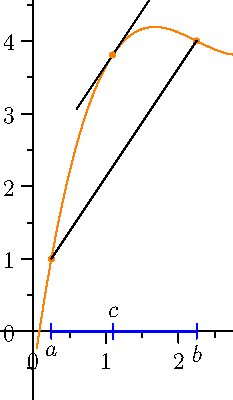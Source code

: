 import graph;

real xt=2.25;
real yt=4;

real a=-2+xt;
real b=0+xt;
real c=(-2/sqrt(3))+xt;

real a0=-2.2+xt;
real b0=0.5+xt;

int steps = 5;

for(int i=0; i <= steps; ++i) {
  currentpicture.erase();
  size(0,200);

  real f(real x) { return 0.5*((x-xt)^3-(x-xt))+yt; }
  real fp(real x) { return 0.5*(3*(x-xt)^2-1); }
  real tfc(real x) { return fp(c)*(x-c)+f(c) ; }

  // secant line equation
  real s(real x) { return f(a) + (x-a)*(f(b)-f(a))/(b-a); }
  real h(real x) { return f(x) - ((real)i)/steps * s(x); }
  real hp(real x) { return fp(x) - ((real)i)/steps * (f(b)-f(a))/(b-a); }
  real thc(real x) { return hp(c)*(x-c)+h(c) ; }

  draw(graph(f,a0,b0),lightgray);
  draw(graph(h,a0,b0),orange);

  //kludge to keep picture stable
  real g(real x) { return f(x) - s(x); }
  draw(graph(g,a0,b0),invisible);

  draw((a,-0.1)--(a,0.1),blue);
  label("$a$",(a,-0.1),S);
  draw((b,-0.1)--(b,0.1),blue);
  label("$b$",(b,-0.1),S);
  draw((a,0)--(b,0),blue+1);
  dot((a,f(a)),lightgray);
  dot((a,h(a)),orange);
  dot((b,f(b)),lightgray);
  dot((b,h(b)),orange);

  draw((a,f(a))--(b,f(b)),lightgray);
  draw((a,h(a))--(b,h(b)),black);

  // extremum and tangent
  draw(graph(tfc,c-0.5,c+0.5),invisible);
  draw(graph(thc,c-0.5,c+0.5),invisible);
  //dot((c,f(c)),lightgray);
  //dot((c,h(c)),orange);

  draw((c,-0.1)--(c,0.1),blue);
  label("$c$",(c,0.1),N,black);

  xaxis(RightTicks);
  yaxis(LeftTicks);

  shipout("mvtand"+(string)i,"eps");
}


for(int i=steps; i >= 0; --i) {
  currentpicture.erase();
  size(0,200);

  real f(real x) { return 0.5*((x-xt)^3-(x-xt))+yt; }
  real fp(real x) { return 0.5*(3*(x-xt)^2-1); }
  real tfc(real x) { return fp(c)*(x-c)+f(c) ; }

  // secant line equation
  real s(real x) { return f(a) + (x-a)*(f(b)-f(a))/(b-a); }
  real h(real x) { return f(x) - ((real)i)/steps * s(x); }
  real hp(real x) { return fp(x) - ((real)i)/steps * (f(b)-f(a))/(b-a); }
  real thc(real x) { return hp(c)*(x-c)+h(c) ; }

  draw(graph(f,a0,b0),lightgray);
  draw(graph(h,a0,b0),orange);

  //kludge to keep picture stable
  real g(real x) { return f(x) - s(x); }
  draw(graph(g,a0,b0),invisible);

  draw((a,-0.1)--(a,0.1),blue);
  label("$a$",(a,-0.1),S);
  draw((b,-0.1)--(b,0.1),blue);
  label("$b$",(b,-0.1),S);
  draw((a,0)--(b,0),blue+1);
  dot((a,f(a)),lightgray);
  dot((a,h(a)),orange);
  dot((b,f(b)),lightgray);
  dot((b,h(b)),orange);

  draw((a,f(a))--(b,f(b)),lightgray);
  draw((a,h(a))--(b,h(b)),black);

  // extremum and tangent
  draw(graph(tfc,c-0.5,c+0.5),invisible);
  draw(graph(thc,c-0.5,c+0.5),black);
  //dot((c,f(c)),lightgray);
  dot((c,h(c)),orange);

  draw((c,-0.1)--(c,0.1),blue);
  label("$c$",(c,0.1),N,black);

  xaxis(RightTicks);
  yaxis(LeftTicks);

  shipout("mvtanu"+(string)i,"eps");
}

